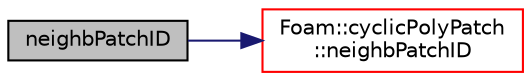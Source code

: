 digraph "neighbPatchID"
{
  bgcolor="transparent";
  edge [fontname="Helvetica",fontsize="10",labelfontname="Helvetica",labelfontsize="10"];
  node [fontname="Helvetica",fontsize="10",shape=record];
  rankdir="LR";
  Node1 [label="neighbPatchID",height=0.2,width=0.4,color="black", fillcolor="grey75", style="filled", fontcolor="black"];
  Node1 -> Node2 [color="midnightblue",fontsize="10",style="solid",fontname="Helvetica"];
  Node2 [label="Foam::cyclicPolyPatch\l::neighbPatchID",height=0.2,width=0.4,color="red",URL="$a00491.html#a5c827b6fffa3dadbe60d9d74ec9140d8",tooltip="Neighbour patchID. "];
}
